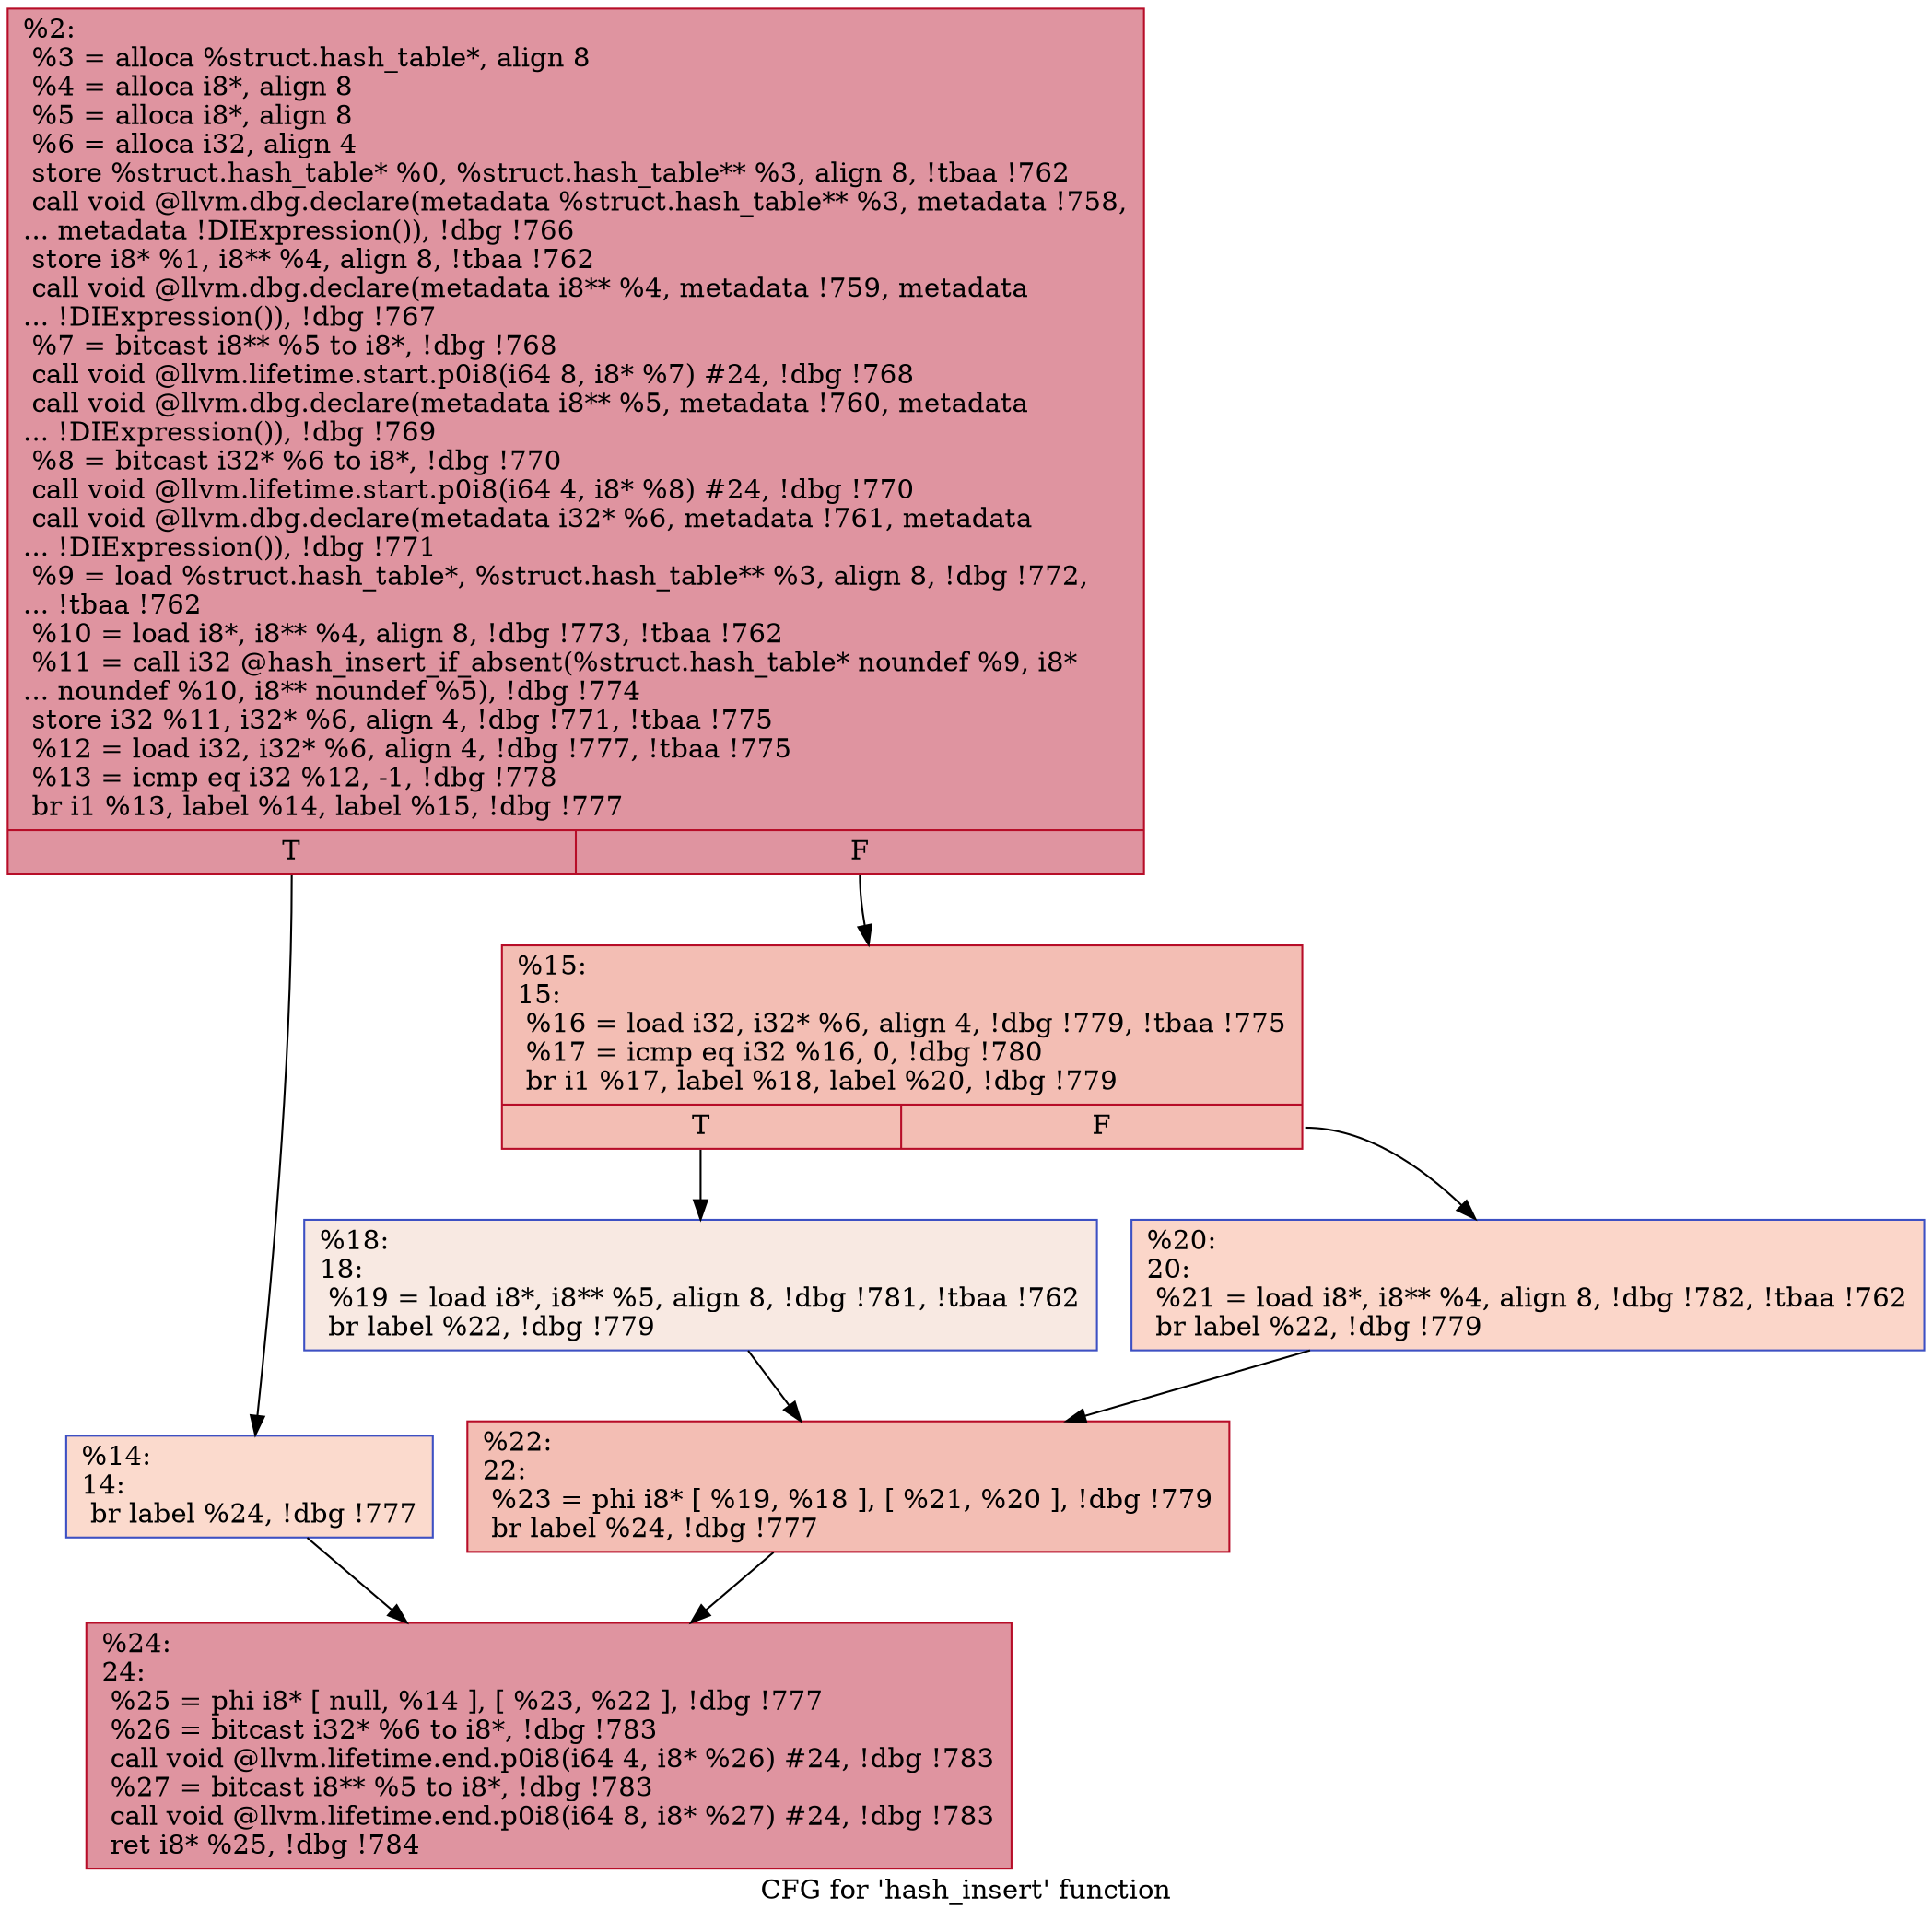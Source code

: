 digraph "CFG for 'hash_insert' function" {
	label="CFG for 'hash_insert' function";

	Node0x1980ce0 [shape=record,color="#b70d28ff", style=filled, fillcolor="#b70d2870",label="{%2:\l  %3 = alloca %struct.hash_table*, align 8\l  %4 = alloca i8*, align 8\l  %5 = alloca i8*, align 8\l  %6 = alloca i32, align 4\l  store %struct.hash_table* %0, %struct.hash_table** %3, align 8, !tbaa !762\l  call void @llvm.dbg.declare(metadata %struct.hash_table** %3, metadata !758,\l... metadata !DIExpression()), !dbg !766\l  store i8* %1, i8** %4, align 8, !tbaa !762\l  call void @llvm.dbg.declare(metadata i8** %4, metadata !759, metadata\l... !DIExpression()), !dbg !767\l  %7 = bitcast i8** %5 to i8*, !dbg !768\l  call void @llvm.lifetime.start.p0i8(i64 8, i8* %7) #24, !dbg !768\l  call void @llvm.dbg.declare(metadata i8** %5, metadata !760, metadata\l... !DIExpression()), !dbg !769\l  %8 = bitcast i32* %6 to i8*, !dbg !770\l  call void @llvm.lifetime.start.p0i8(i64 4, i8* %8) #24, !dbg !770\l  call void @llvm.dbg.declare(metadata i32* %6, metadata !761, metadata\l... !DIExpression()), !dbg !771\l  %9 = load %struct.hash_table*, %struct.hash_table** %3, align 8, !dbg !772,\l... !tbaa !762\l  %10 = load i8*, i8** %4, align 8, !dbg !773, !tbaa !762\l  %11 = call i32 @hash_insert_if_absent(%struct.hash_table* noundef %9, i8*\l... noundef %10, i8** noundef %5), !dbg !774\l  store i32 %11, i32* %6, align 4, !dbg !771, !tbaa !775\l  %12 = load i32, i32* %6, align 4, !dbg !777, !tbaa !775\l  %13 = icmp eq i32 %12, -1, !dbg !778\l  br i1 %13, label %14, label %15, !dbg !777\l|{<s0>T|<s1>F}}"];
	Node0x1980ce0:s0 -> Node0x1913a90;
	Node0x1980ce0:s1 -> Node0x1913ae0;
	Node0x1913a90 [shape=record,color="#3d50c3ff", style=filled, fillcolor="#f7ac8e70",label="{%14:\l14:                                               \l  br label %24, !dbg !777\l}"];
	Node0x1913a90 -> Node0x1913c20;
	Node0x1913ae0 [shape=record,color="#b70d28ff", style=filled, fillcolor="#e36c5570",label="{%15:\l15:                                               \l  %16 = load i32, i32* %6, align 4, !dbg !779, !tbaa !775\l  %17 = icmp eq i32 %16, 0, !dbg !780\l  br i1 %17, label %18, label %20, !dbg !779\l|{<s0>T|<s1>F}}"];
	Node0x1913ae0:s0 -> Node0x1913b30;
	Node0x1913ae0:s1 -> Node0x1913b80;
	Node0x1913b30 [shape=record,color="#3d50c3ff", style=filled, fillcolor="#efcebd70",label="{%18:\l18:                                               \l  %19 = load i8*, i8** %5, align 8, !dbg !781, !tbaa !762\l  br label %22, !dbg !779\l}"];
	Node0x1913b30 -> Node0x1913bd0;
	Node0x1913b80 [shape=record,color="#3d50c3ff", style=filled, fillcolor="#f6a38570",label="{%20:\l20:                                               \l  %21 = load i8*, i8** %4, align 8, !dbg !782, !tbaa !762\l  br label %22, !dbg !779\l}"];
	Node0x1913b80 -> Node0x1913bd0;
	Node0x1913bd0 [shape=record,color="#b70d28ff", style=filled, fillcolor="#e36c5570",label="{%22:\l22:                                               \l  %23 = phi i8* [ %19, %18 ], [ %21, %20 ], !dbg !779\l  br label %24, !dbg !777\l}"];
	Node0x1913bd0 -> Node0x1913c20;
	Node0x1913c20 [shape=record,color="#b70d28ff", style=filled, fillcolor="#b70d2870",label="{%24:\l24:                                               \l  %25 = phi i8* [ null, %14 ], [ %23, %22 ], !dbg !777\l  %26 = bitcast i32* %6 to i8*, !dbg !783\l  call void @llvm.lifetime.end.p0i8(i64 4, i8* %26) #24, !dbg !783\l  %27 = bitcast i8** %5 to i8*, !dbg !783\l  call void @llvm.lifetime.end.p0i8(i64 8, i8* %27) #24, !dbg !783\l  ret i8* %25, !dbg !784\l}"];
}
